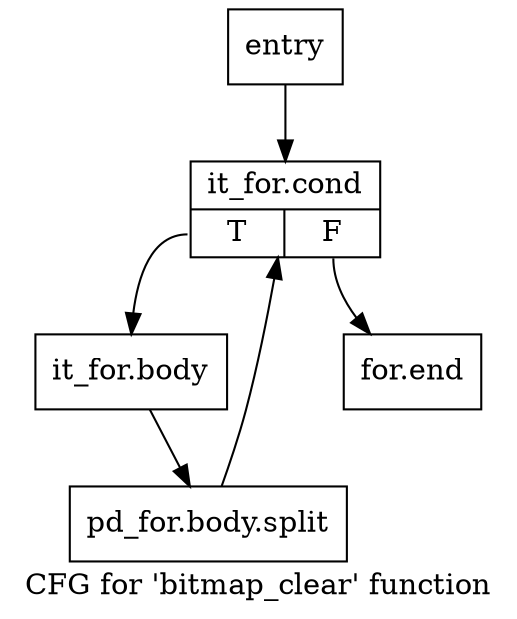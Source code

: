 digraph "CFG for 'bitmap_clear' function" {
	label="CFG for 'bitmap_clear' function";

	Node0x2c4a390 [shape=record,label="{entry}"];
	Node0x2c4a390 -> Node0x2d0b780;
	Node0x2d0b780 [shape=record,label="{it_for.cond|{<s0>T|<s1>F}}"];
	Node0x2d0b780:s0 -> Node0x2d0b7d0;
	Node0x2d0b780:s1 -> Node0x2d0b820;
	Node0x2d0b7d0 [shape=record,label="{it_for.body}"];
	Node0x2d0b7d0 -> Node0xc9c24a0;
	Node0xc9c24a0 [shape=record,label="{pd_for.body.split}"];
	Node0xc9c24a0 -> Node0x2d0b780;
	Node0x2d0b820 [shape=record,label="{for.end}"];
}
